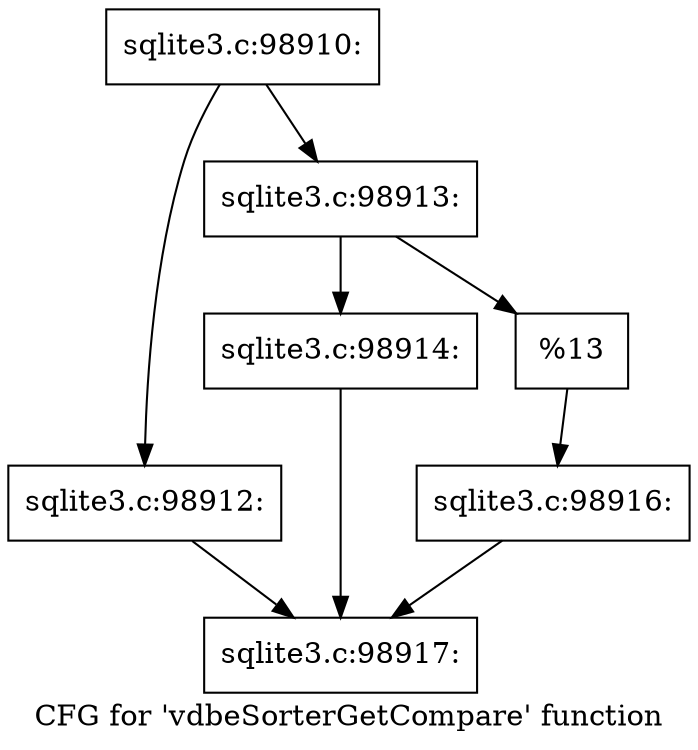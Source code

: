 digraph "CFG for 'vdbeSorterGetCompare' function" {
	label="CFG for 'vdbeSorterGetCompare' function";

	Node0x55c0f777ed20 [shape=record,label="{sqlite3.c:98910:}"];
	Node0x55c0f777ed20 -> Node0x55c0f777ec10;
	Node0x55c0f777ed20 -> Node0x55c0f777f050;
	Node0x55c0f777ec10 [shape=record,label="{sqlite3.c:98912:}"];
	Node0x55c0f777ec10 -> Node0x55c0f777eea0;
	Node0x55c0f777f050 [shape=record,label="{sqlite3.c:98913:}"];
	Node0x55c0f777f050 -> Node0x55c0f5e5faa0;
	Node0x55c0f777f050 -> Node0x55c0f7782370;
	Node0x55c0f5e5faa0 [shape=record,label="{sqlite3.c:98914:}"];
	Node0x55c0f5e5faa0 -> Node0x55c0f777eea0;
	Node0x55c0f7782370 [shape=record,label="{%13}"];
	Node0x55c0f7782370 -> Node0x55c0f77812f0;
	Node0x55c0f77812f0 [shape=record,label="{sqlite3.c:98916:}"];
	Node0x55c0f77812f0 -> Node0x55c0f777eea0;
	Node0x55c0f777eea0 [shape=record,label="{sqlite3.c:98917:}"];
}
